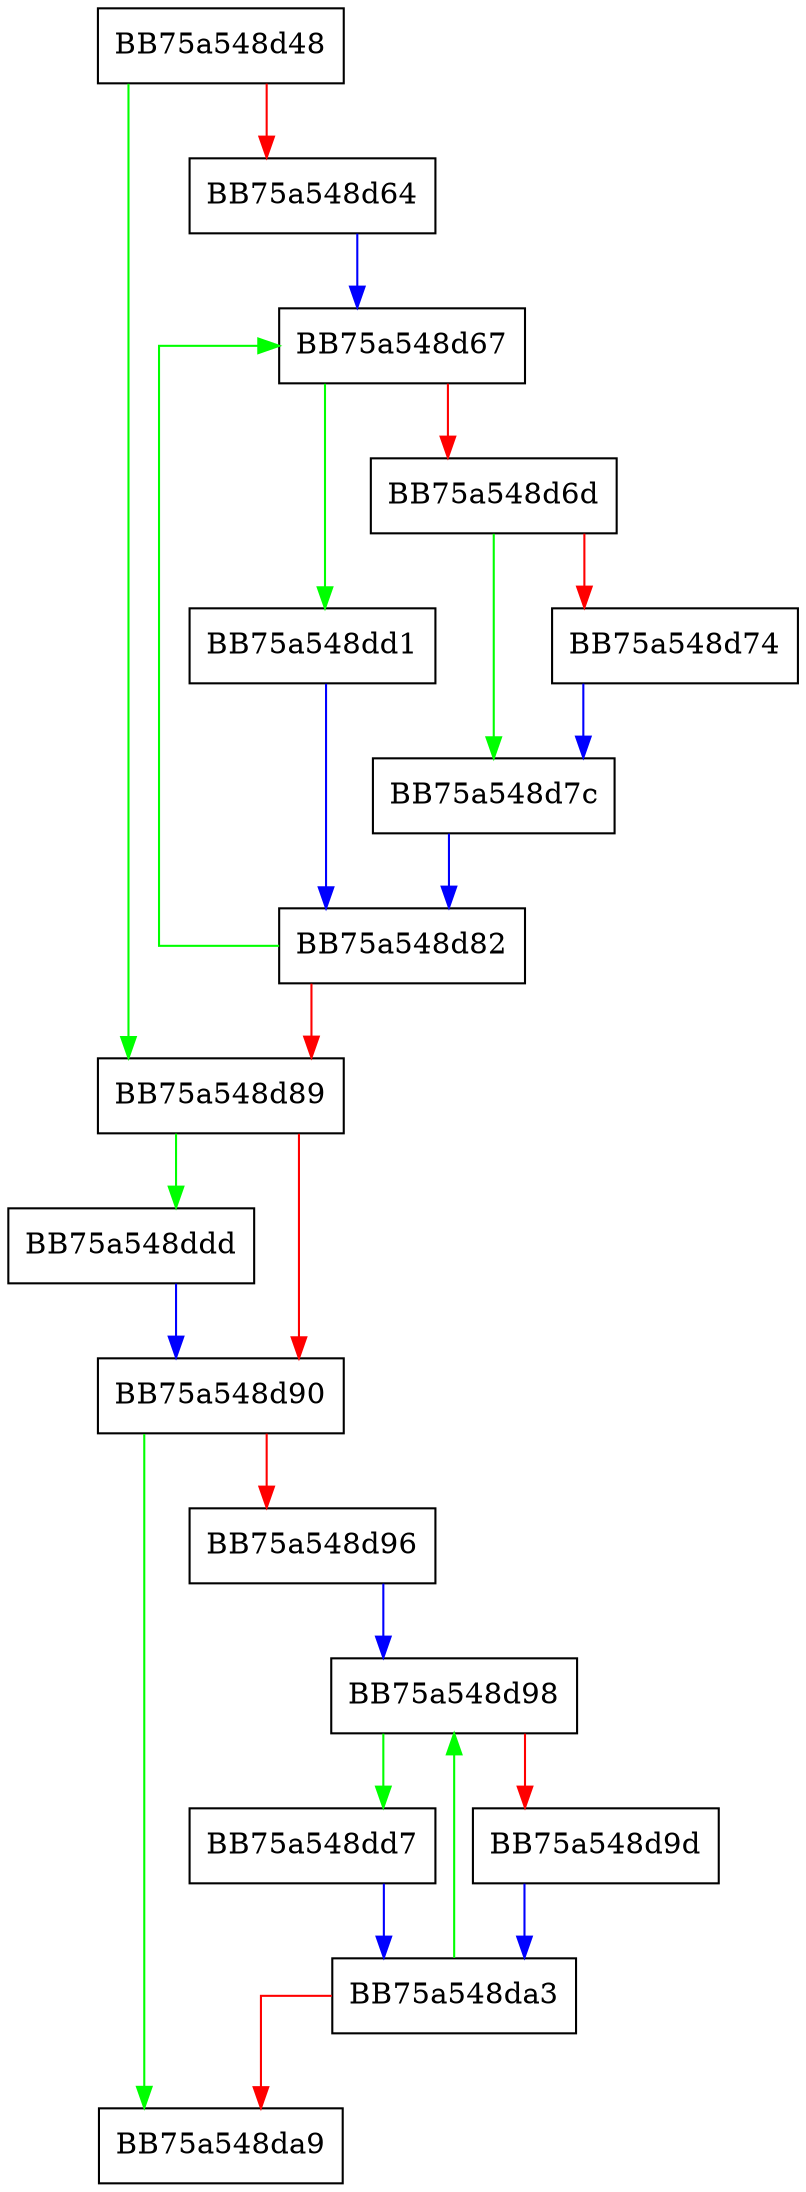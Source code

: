 digraph erase {
  node [shape="box"];
  graph [splines=ortho];
  BB75a548d48 -> BB75a548d89 [color="green"];
  BB75a548d48 -> BB75a548d64 [color="red"];
  BB75a548d64 -> BB75a548d67 [color="blue"];
  BB75a548d67 -> BB75a548dd1 [color="green"];
  BB75a548d67 -> BB75a548d6d [color="red"];
  BB75a548d6d -> BB75a548d7c [color="green"];
  BB75a548d6d -> BB75a548d74 [color="red"];
  BB75a548d74 -> BB75a548d7c [color="blue"];
  BB75a548d7c -> BB75a548d82 [color="blue"];
  BB75a548d82 -> BB75a548d67 [color="green"];
  BB75a548d82 -> BB75a548d89 [color="red"];
  BB75a548d89 -> BB75a548ddd [color="green"];
  BB75a548d89 -> BB75a548d90 [color="red"];
  BB75a548d90 -> BB75a548da9 [color="green"];
  BB75a548d90 -> BB75a548d96 [color="red"];
  BB75a548d96 -> BB75a548d98 [color="blue"];
  BB75a548d98 -> BB75a548dd7 [color="green"];
  BB75a548d98 -> BB75a548d9d [color="red"];
  BB75a548d9d -> BB75a548da3 [color="blue"];
  BB75a548da3 -> BB75a548d98 [color="green"];
  BB75a548da3 -> BB75a548da9 [color="red"];
  BB75a548dd1 -> BB75a548d82 [color="blue"];
  BB75a548dd7 -> BB75a548da3 [color="blue"];
  BB75a548ddd -> BB75a548d90 [color="blue"];
}